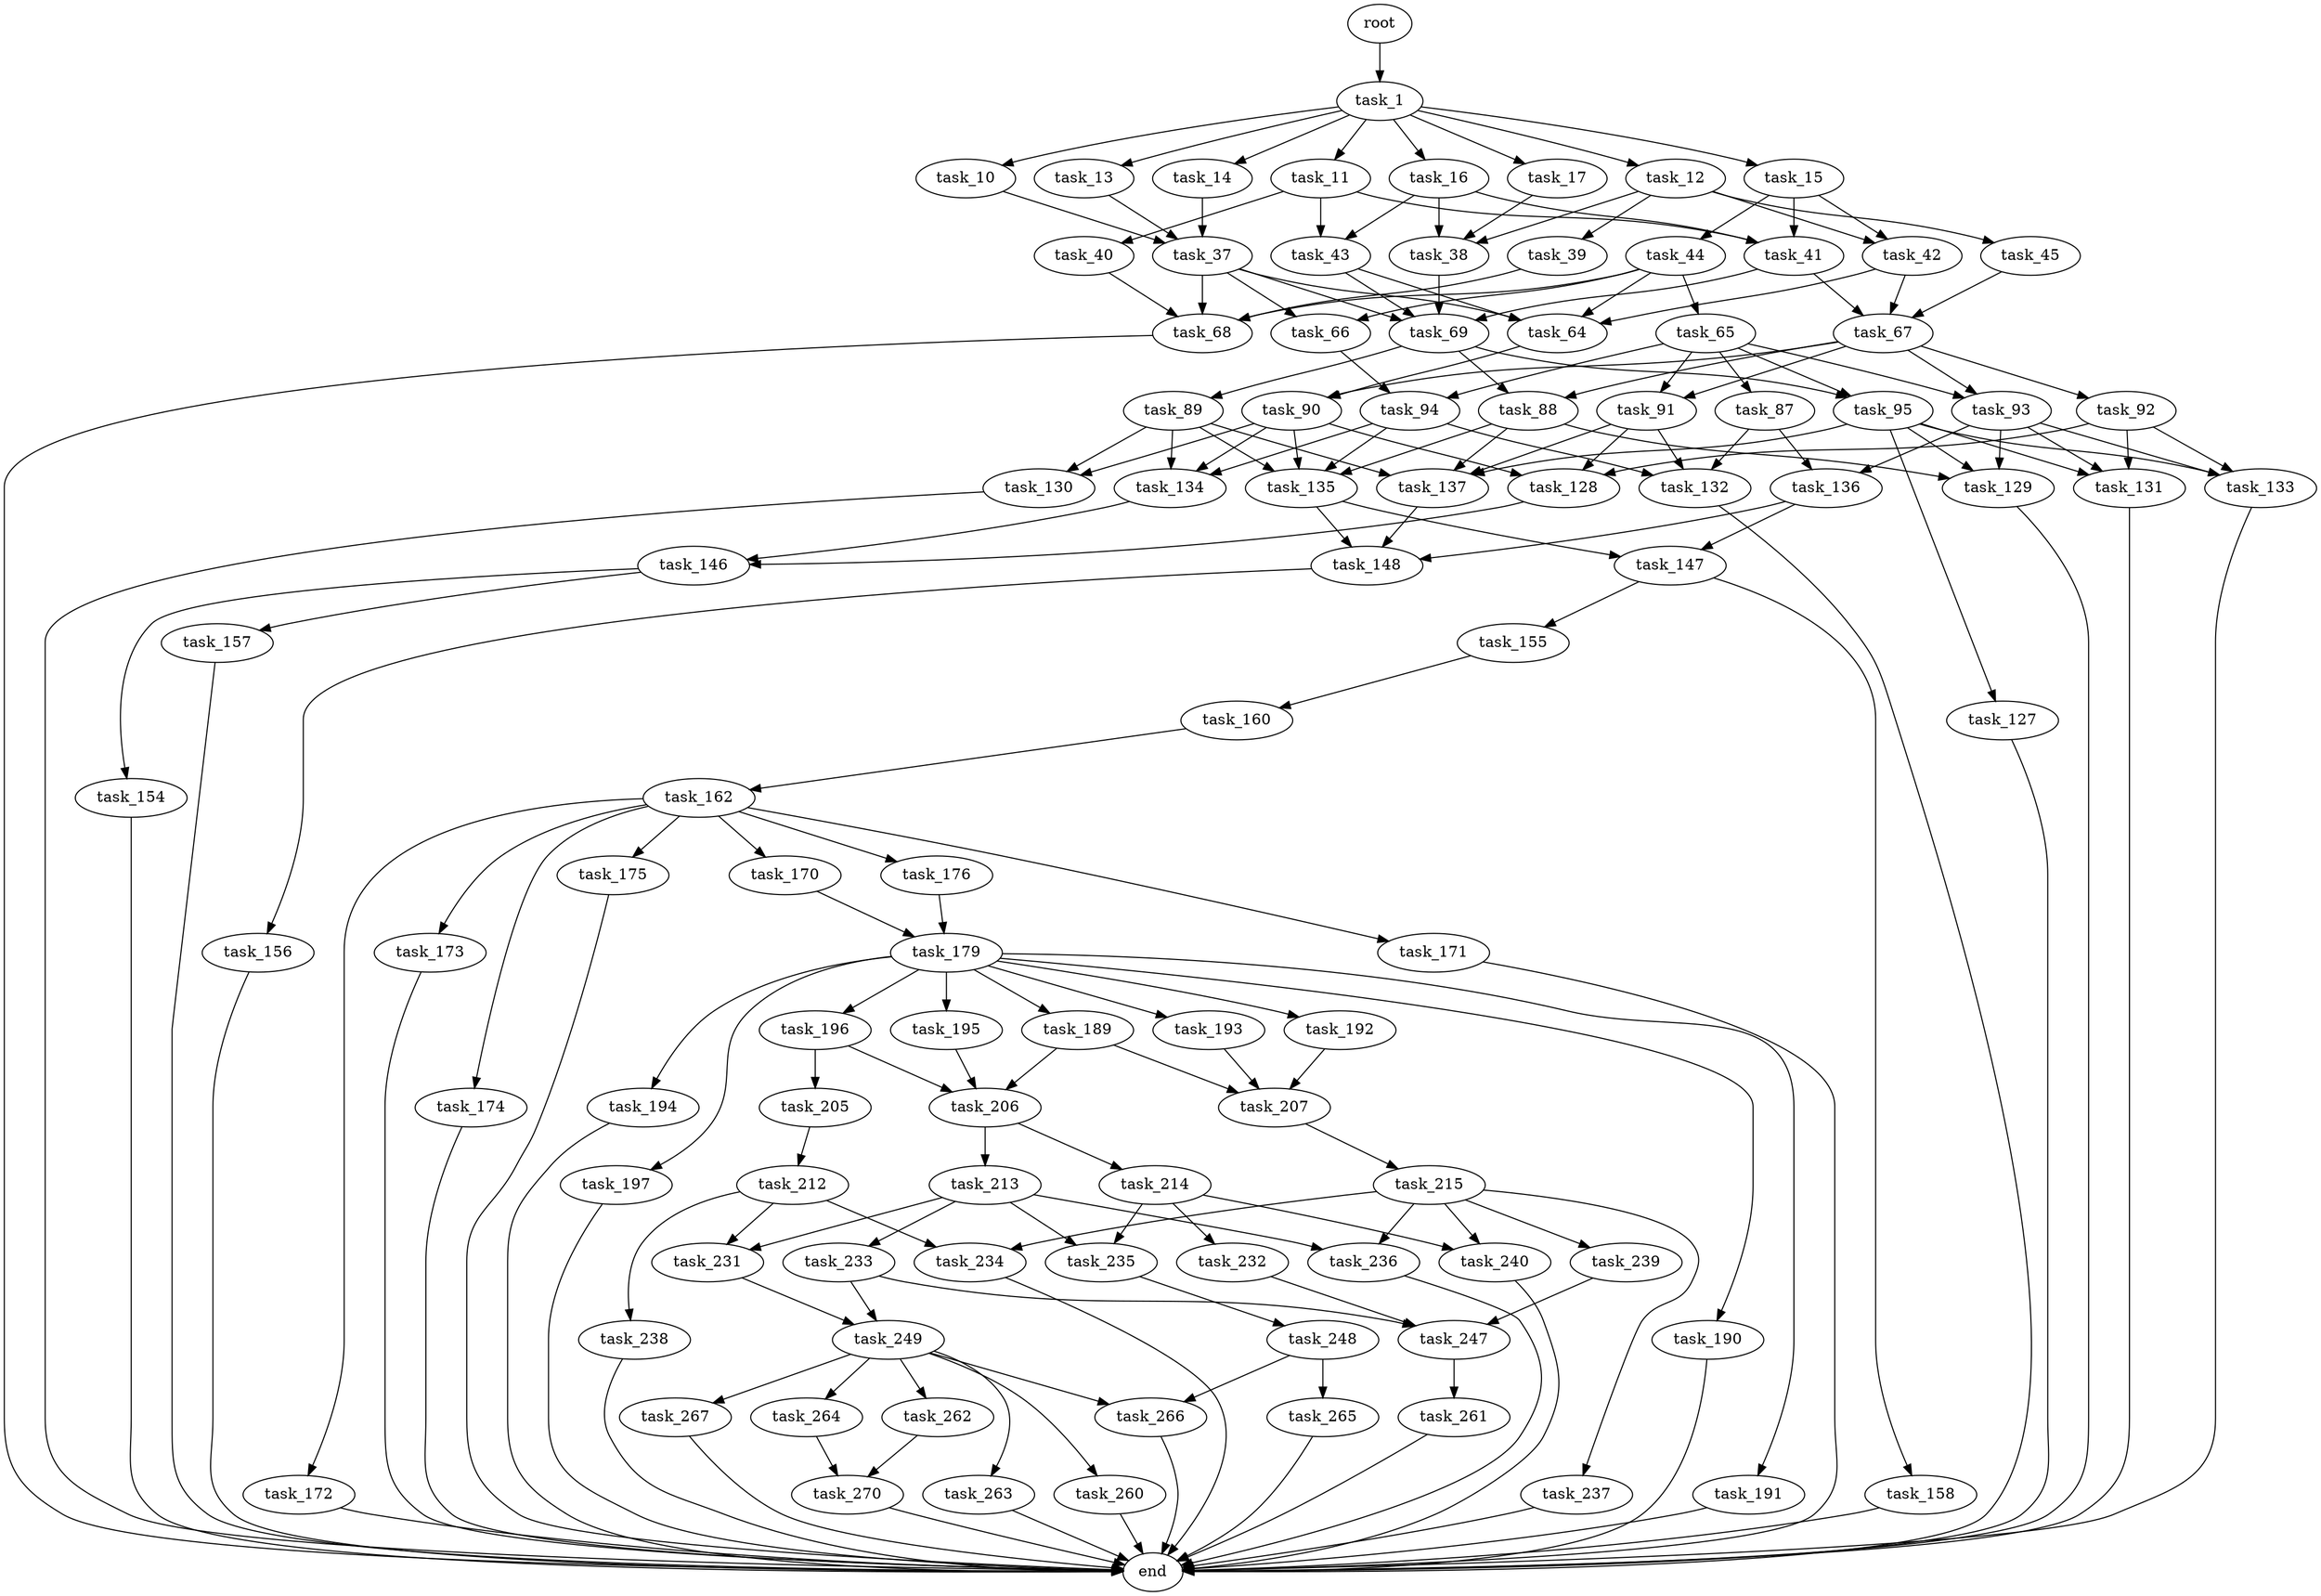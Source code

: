 digraph G {
  root [size="0.000000"];
  task_1 [size="12943692600.000000"];
  task_10 [size="8589934592.000000"];
  task_11 [size="38742641791.000000"];
  task_12 [size="952529309425.000000"];
  task_13 [size="28991029248.000000"];
  task_14 [size="231928233984.000000"];
  task_15 [size="231928233984.000000"];
  task_16 [size="1404468297670.000000"];
  task_17 [size="517333364177.000000"];
  task_37 [size="43051215823.000000"];
  task_38 [size="14540340079.000000"];
  task_39 [size="1349394830539.000000"];
  task_40 [size="243428097656.000000"];
  task_41 [size="172708435402.000000"];
  task_42 [size="8589934592.000000"];
  task_43 [size="4172383057.000000"];
  task_44 [size="196418418132.000000"];
  task_45 [size="1073741824000.000000"];
  task_64 [size="5526917509.000000"];
  task_65 [size="68796232198.000000"];
  task_66 [size="1073741824000.000000"];
  task_67 [size="22743363815.000000"];
  task_68 [size="139701993260.000000"];
  task_69 [size="368293445632.000000"];
  task_87 [size="231928233984.000000"];
  task_88 [size="23707261338.000000"];
  task_89 [size="30813277925.000000"];
  task_90 [size="14791133207.000000"];
  task_91 [size="121777606846.000000"];
  task_92 [size="549755813888.000000"];
  task_93 [size="368293445632.000000"];
  task_94 [size="19192299474.000000"];
  task_95 [size="1073741824000.000000"];
  task_127 [size="2450089535.000000"];
  task_128 [size="10803463992.000000"];
  task_129 [size="1654147349.000000"];
  task_130 [size="368293445632.000000"];
  task_131 [size="313647858295.000000"];
  task_132 [size="122532078315.000000"];
  task_133 [size="7214533935.000000"];
  task_134 [size="33751002318.000000"];
  task_135 [size="68719476736.000000"];
  task_136 [size="76127762999.000000"];
  task_137 [size="368293445632.000000"];
  task_146 [size="549755813888.000000"];
  task_147 [size="455137416837.000000"];
  task_148 [size="207865031045.000000"];
  task_154 [size="45583193063.000000"];
  task_155 [size="1082022605964.000000"];
  task_156 [size="4827219696.000000"];
  task_157 [size="134217728000.000000"];
  task_158 [size="1754877717.000000"];
  task_160 [size="853864157397.000000"];
  task_162 [size="134217728000.000000"];
  task_170 [size="30840899049.000000"];
  task_171 [size="8351820001.000000"];
  task_172 [size="78229506951.000000"];
  task_173 [size="1073741824000.000000"];
  task_174 [size="134217728000.000000"];
  task_175 [size="4125701973.000000"];
  task_176 [size="8589934592.000000"];
  task_179 [size="9762497962.000000"];
  task_189 [size="1071457476704.000000"];
  task_190 [size="782757789696.000000"];
  task_191 [size="45167534883.000000"];
  task_192 [size="782757789696.000000"];
  task_193 [size="4095457704.000000"];
  task_194 [size="68719476736.000000"];
  task_195 [size="7182000727.000000"];
  task_196 [size="1552263646.000000"];
  task_197 [size="293826477417.000000"];
  task_205 [size="782757789696.000000"];
  task_206 [size="15916985261.000000"];
  task_207 [size="368293445632.000000"];
  task_212 [size="8589934592.000000"];
  task_213 [size="8589934592.000000"];
  task_214 [size="31783564587.000000"];
  task_215 [size="1156432747759.000000"];
  task_231 [size="28991029248.000000"];
  task_232 [size="134217728000.000000"];
  task_233 [size="229397281476.000000"];
  task_234 [size="33582551184.000000"];
  task_235 [size="549755813888.000000"];
  task_236 [size="418990786527.000000"];
  task_237 [size="28991029248.000000"];
  task_238 [size="29348750247.000000"];
  task_239 [size="424812902759.000000"];
  task_240 [size="337781294761.000000"];
  task_247 [size="10175378464.000000"];
  task_248 [size="1350619318.000000"];
  task_249 [size="3018390832.000000"];
  task_260 [size="65988564069.000000"];
  task_261 [size="549755813888.000000"];
  task_262 [size="3651349218.000000"];
  task_263 [size="1463320115.000000"];
  task_264 [size="68719476736.000000"];
  task_265 [size="746225755.000000"];
  task_266 [size="7086837028.000000"];
  task_267 [size="36666010954.000000"];
  task_270 [size="4245394247.000000"];
  end [size="0.000000"];

  root -> task_1 [size="1.000000"];
  task_1 -> task_10 [size="411041792.000000"];
  task_1 -> task_11 [size="411041792.000000"];
  task_1 -> task_12 [size="411041792.000000"];
  task_1 -> task_13 [size="411041792.000000"];
  task_1 -> task_14 [size="411041792.000000"];
  task_1 -> task_15 [size="411041792.000000"];
  task_1 -> task_16 [size="411041792.000000"];
  task_1 -> task_17 [size="411041792.000000"];
  task_10 -> task_37 [size="33554432.000000"];
  task_11 -> task_40 [size="679477248.000000"];
  task_11 -> task_41 [size="679477248.000000"];
  task_11 -> task_43 [size="679477248.000000"];
  task_12 -> task_38 [size="679477248.000000"];
  task_12 -> task_39 [size="679477248.000000"];
  task_12 -> task_42 [size="679477248.000000"];
  task_12 -> task_45 [size="679477248.000000"];
  task_13 -> task_37 [size="75497472.000000"];
  task_14 -> task_37 [size="301989888.000000"];
  task_15 -> task_41 [size="301989888.000000"];
  task_15 -> task_42 [size="301989888.000000"];
  task_15 -> task_44 [size="301989888.000000"];
  task_16 -> task_38 [size="838860800.000000"];
  task_16 -> task_41 [size="838860800.000000"];
  task_16 -> task_43 [size="838860800.000000"];
  task_17 -> task_38 [size="411041792.000000"];
  task_37 -> task_64 [size="679477248.000000"];
  task_37 -> task_66 [size="679477248.000000"];
  task_37 -> task_68 [size="679477248.000000"];
  task_37 -> task_69 [size="679477248.000000"];
  task_38 -> task_69 [size="679477248.000000"];
  task_39 -> task_68 [size="838860800.000000"];
  task_40 -> task_68 [size="209715200.000000"];
  task_41 -> task_67 [size="209715200.000000"];
  task_41 -> task_69 [size="209715200.000000"];
  task_42 -> task_64 [size="33554432.000000"];
  task_42 -> task_67 [size="33554432.000000"];
  task_43 -> task_64 [size="301989888.000000"];
  task_43 -> task_69 [size="301989888.000000"];
  task_44 -> task_64 [size="301989888.000000"];
  task_44 -> task_65 [size="301989888.000000"];
  task_44 -> task_66 [size="301989888.000000"];
  task_44 -> task_68 [size="301989888.000000"];
  task_45 -> task_67 [size="838860800.000000"];
  task_64 -> task_90 [size="134217728.000000"];
  task_65 -> task_87 [size="209715200.000000"];
  task_65 -> task_91 [size="209715200.000000"];
  task_65 -> task_93 [size="209715200.000000"];
  task_65 -> task_94 [size="209715200.000000"];
  task_65 -> task_95 [size="209715200.000000"];
  task_66 -> task_94 [size="838860800.000000"];
  task_67 -> task_88 [size="411041792.000000"];
  task_67 -> task_90 [size="411041792.000000"];
  task_67 -> task_91 [size="411041792.000000"];
  task_67 -> task_92 [size="411041792.000000"];
  task_67 -> task_93 [size="411041792.000000"];
  task_68 -> end [size="1.000000"];
  task_69 -> task_88 [size="411041792.000000"];
  task_69 -> task_89 [size="411041792.000000"];
  task_69 -> task_95 [size="411041792.000000"];
  task_87 -> task_132 [size="301989888.000000"];
  task_87 -> task_136 [size="301989888.000000"];
  task_88 -> task_129 [size="679477248.000000"];
  task_88 -> task_135 [size="679477248.000000"];
  task_88 -> task_137 [size="679477248.000000"];
  task_89 -> task_130 [size="838860800.000000"];
  task_89 -> task_134 [size="838860800.000000"];
  task_89 -> task_135 [size="838860800.000000"];
  task_89 -> task_137 [size="838860800.000000"];
  task_90 -> task_128 [size="411041792.000000"];
  task_90 -> task_130 [size="411041792.000000"];
  task_90 -> task_134 [size="411041792.000000"];
  task_90 -> task_135 [size="411041792.000000"];
  task_91 -> task_128 [size="134217728.000000"];
  task_91 -> task_132 [size="134217728.000000"];
  task_91 -> task_137 [size="134217728.000000"];
  task_92 -> task_128 [size="536870912.000000"];
  task_92 -> task_131 [size="536870912.000000"];
  task_92 -> task_133 [size="536870912.000000"];
  task_93 -> task_129 [size="411041792.000000"];
  task_93 -> task_131 [size="411041792.000000"];
  task_93 -> task_133 [size="411041792.000000"];
  task_93 -> task_136 [size="411041792.000000"];
  task_94 -> task_132 [size="536870912.000000"];
  task_94 -> task_134 [size="536870912.000000"];
  task_94 -> task_135 [size="536870912.000000"];
  task_95 -> task_127 [size="838860800.000000"];
  task_95 -> task_129 [size="838860800.000000"];
  task_95 -> task_131 [size="838860800.000000"];
  task_95 -> task_133 [size="838860800.000000"];
  task_95 -> task_137 [size="838860800.000000"];
  task_127 -> end [size="1.000000"];
  task_128 -> task_146 [size="536870912.000000"];
  task_129 -> end [size="1.000000"];
  task_130 -> end [size="1.000000"];
  task_131 -> end [size="1.000000"];
  task_132 -> end [size="1.000000"];
  task_133 -> end [size="1.000000"];
  task_134 -> task_146 [size="33554432.000000"];
  task_135 -> task_147 [size="134217728.000000"];
  task_135 -> task_148 [size="134217728.000000"];
  task_136 -> task_147 [size="209715200.000000"];
  task_136 -> task_148 [size="209715200.000000"];
  task_137 -> task_148 [size="411041792.000000"];
  task_146 -> task_154 [size="536870912.000000"];
  task_146 -> task_157 [size="536870912.000000"];
  task_147 -> task_155 [size="301989888.000000"];
  task_147 -> task_158 [size="301989888.000000"];
  task_148 -> task_156 [size="209715200.000000"];
  task_154 -> end [size="1.000000"];
  task_155 -> task_160 [size="679477248.000000"];
  task_156 -> end [size="1.000000"];
  task_157 -> end [size="1.000000"];
  task_158 -> end [size="1.000000"];
  task_160 -> task_162 [size="838860800.000000"];
  task_162 -> task_170 [size="209715200.000000"];
  task_162 -> task_171 [size="209715200.000000"];
  task_162 -> task_172 [size="209715200.000000"];
  task_162 -> task_173 [size="209715200.000000"];
  task_162 -> task_174 [size="209715200.000000"];
  task_162 -> task_175 [size="209715200.000000"];
  task_162 -> task_176 [size="209715200.000000"];
  task_170 -> task_179 [size="679477248.000000"];
  task_171 -> end [size="1.000000"];
  task_172 -> end [size="1.000000"];
  task_173 -> end [size="1.000000"];
  task_174 -> end [size="1.000000"];
  task_175 -> end [size="1.000000"];
  task_176 -> task_179 [size="33554432.000000"];
  task_179 -> task_189 [size="838860800.000000"];
  task_179 -> task_190 [size="838860800.000000"];
  task_179 -> task_191 [size="838860800.000000"];
  task_179 -> task_192 [size="838860800.000000"];
  task_179 -> task_193 [size="838860800.000000"];
  task_179 -> task_194 [size="838860800.000000"];
  task_179 -> task_195 [size="838860800.000000"];
  task_179 -> task_196 [size="838860800.000000"];
  task_179 -> task_197 [size="838860800.000000"];
  task_189 -> task_206 [size="679477248.000000"];
  task_189 -> task_207 [size="679477248.000000"];
  task_190 -> end [size="1.000000"];
  task_191 -> end [size="1.000000"];
  task_192 -> task_207 [size="679477248.000000"];
  task_193 -> task_207 [size="134217728.000000"];
  task_194 -> end [size="1.000000"];
  task_195 -> task_206 [size="209715200.000000"];
  task_196 -> task_205 [size="33554432.000000"];
  task_196 -> task_206 [size="33554432.000000"];
  task_197 -> end [size="1.000000"];
  task_205 -> task_212 [size="679477248.000000"];
  task_206 -> task_213 [size="301989888.000000"];
  task_206 -> task_214 [size="301989888.000000"];
  task_207 -> task_215 [size="411041792.000000"];
  task_212 -> task_231 [size="33554432.000000"];
  task_212 -> task_234 [size="33554432.000000"];
  task_212 -> task_238 [size="33554432.000000"];
  task_213 -> task_231 [size="33554432.000000"];
  task_213 -> task_233 [size="33554432.000000"];
  task_213 -> task_235 [size="33554432.000000"];
  task_213 -> task_236 [size="33554432.000000"];
  task_214 -> task_232 [size="536870912.000000"];
  task_214 -> task_235 [size="536870912.000000"];
  task_214 -> task_240 [size="536870912.000000"];
  task_215 -> task_234 [size="838860800.000000"];
  task_215 -> task_236 [size="838860800.000000"];
  task_215 -> task_237 [size="838860800.000000"];
  task_215 -> task_239 [size="838860800.000000"];
  task_215 -> task_240 [size="838860800.000000"];
  task_231 -> task_249 [size="75497472.000000"];
  task_232 -> task_247 [size="209715200.000000"];
  task_233 -> task_247 [size="411041792.000000"];
  task_233 -> task_249 [size="411041792.000000"];
  task_234 -> end [size="1.000000"];
  task_235 -> task_248 [size="536870912.000000"];
  task_236 -> end [size="1.000000"];
  task_237 -> end [size="1.000000"];
  task_238 -> end [size="1.000000"];
  task_239 -> task_247 [size="411041792.000000"];
  task_240 -> end [size="1.000000"];
  task_247 -> task_261 [size="679477248.000000"];
  task_248 -> task_265 [size="134217728.000000"];
  task_248 -> task_266 [size="134217728.000000"];
  task_249 -> task_260 [size="75497472.000000"];
  task_249 -> task_262 [size="75497472.000000"];
  task_249 -> task_263 [size="75497472.000000"];
  task_249 -> task_264 [size="75497472.000000"];
  task_249 -> task_266 [size="75497472.000000"];
  task_249 -> task_267 [size="75497472.000000"];
  task_260 -> end [size="1.000000"];
  task_261 -> end [size="1.000000"];
  task_262 -> task_270 [size="75497472.000000"];
  task_263 -> end [size="1.000000"];
  task_264 -> task_270 [size="134217728.000000"];
  task_265 -> end [size="1.000000"];
  task_266 -> end [size="1.000000"];
  task_267 -> end [size="1.000000"];
  task_270 -> end [size="1.000000"];
}
